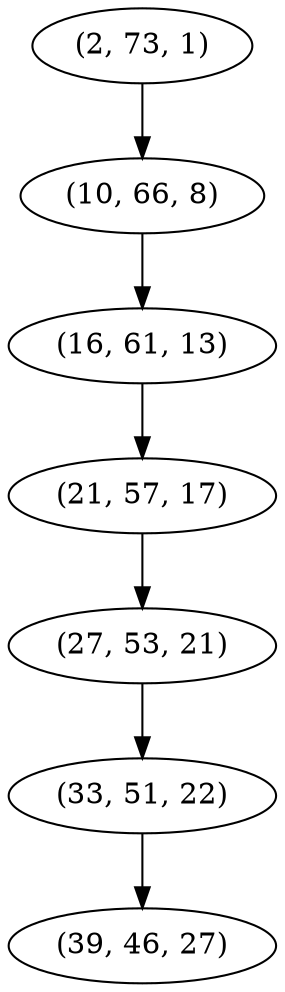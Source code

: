 digraph tree {
    "(2, 73, 1)";
    "(10, 66, 8)";
    "(16, 61, 13)";
    "(21, 57, 17)";
    "(27, 53, 21)";
    "(33, 51, 22)";
    "(39, 46, 27)";
    "(2, 73, 1)" -> "(10, 66, 8)";
    "(10, 66, 8)" -> "(16, 61, 13)";
    "(16, 61, 13)" -> "(21, 57, 17)";
    "(21, 57, 17)" -> "(27, 53, 21)";
    "(27, 53, 21)" -> "(33, 51, 22)";
    "(33, 51, 22)" -> "(39, 46, 27)";
}
